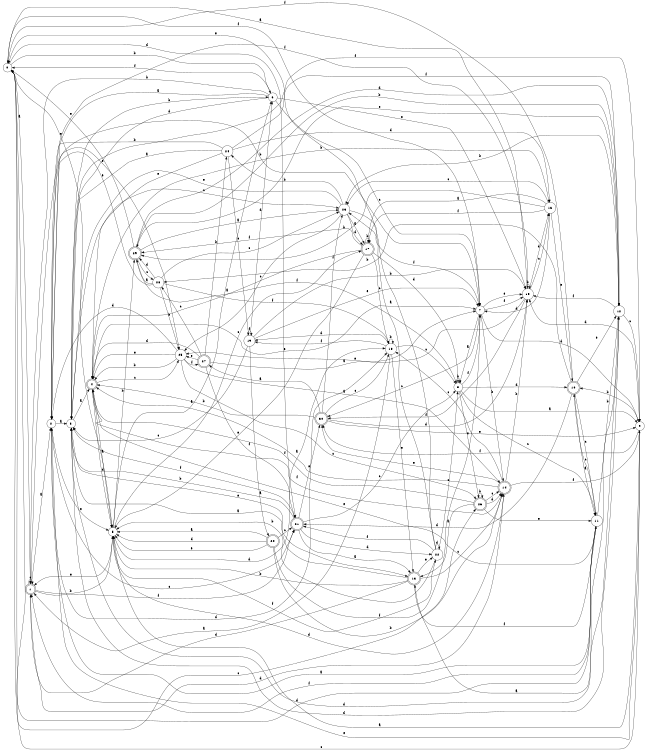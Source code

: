 digraph n25_7 {
__start0 [label="" shape="none"];

rankdir=LR;
size="8,5";

s0 [style="filled", color="black", fillcolor="white" shape="circle", label="0"];
s1 [style="rounded,filled", color="black", fillcolor="white" shape="doublecircle", label="1"];
s2 [style="filled", color="black", fillcolor="white" shape="circle", label="2"];
s3 [style="filled", color="black", fillcolor="white" shape="circle", label="3"];
s4 [style="rounded,filled", color="black", fillcolor="white" shape="doublecircle", label="4"];
s5 [style="filled", color="black", fillcolor="white" shape="circle", label="5"];
s6 [style="filled", color="black", fillcolor="white" shape="circle", label="6"];
s7 [style="filled", color="black", fillcolor="white" shape="circle", label="7"];
s8 [style="filled", color="black", fillcolor="white" shape="circle", label="8"];
s9 [style="filled", color="black", fillcolor="white" shape="circle", label="9"];
s10 [style="rounded,filled", color="black", fillcolor="white" shape="doublecircle", label="10"];
s11 [style="filled", color="black", fillcolor="white" shape="circle", label="11"];
s12 [style="filled", color="black", fillcolor="white" shape="circle", label="12"];
s13 [style="rounded,filled", color="black", fillcolor="white" shape="doublecircle", label="13"];
s14 [style="rounded,filled", color="black", fillcolor="white" shape="doublecircle", label="14"];
s15 [style="filled", color="black", fillcolor="white" shape="circle", label="15"];
s16 [style="filled", color="black", fillcolor="white" shape="circle", label="16"];
s17 [style="rounded,filled", color="black", fillcolor="white" shape="doublecircle", label="17"];
s18 [style="filled", color="black", fillcolor="white" shape="circle", label="18"];
s19 [style="filled", color="black", fillcolor="white" shape="circle", label="19"];
s20 [style="rounded,filled", color="black", fillcolor="white" shape="doublecircle", label="20"];
s21 [style="rounded,filled", color="black", fillcolor="white" shape="doublecircle", label="21"];
s22 [style="filled", color="black", fillcolor="white" shape="circle", label="22"];
s23 [style="filled", color="black", fillcolor="white" shape="circle", label="23"];
s24 [style="filled", color="black", fillcolor="white" shape="circle", label="24"];
s25 [style="filled", color="black", fillcolor="white" shape="circle", label="25"];
s26 [style="rounded,filled", color="black", fillcolor="white" shape="doublecircle", label="26"];
s27 [style="rounded,filled", color="black", fillcolor="white" shape="doublecircle", label="27"];
s28 [style="filled", color="black", fillcolor="white" shape="circle", label="28"];
s29 [style="rounded,filled", color="black", fillcolor="white" shape="doublecircle", label="29"];
s30 [style="rounded,filled", color="black", fillcolor="white" shape="doublecircle", label="30"];
s0 -> s1 [label="a"];
s0 -> s6 [label="b"];
s0 -> s26 [label="c"];
s0 -> s21 [label="d"];
s0 -> s5 [label="e"];
s0 -> s7 [label="f"];
s1 -> s2 [label="a"];
s1 -> s5 [label="b"];
s1 -> s1 [label="c"];
s1 -> s14 [label="d"];
s1 -> s25 [label="e"];
s1 -> s21 [label="f"];
s2 -> s3 [label="a"];
s2 -> s7 [label="b"];
s2 -> s21 [label="c"];
s2 -> s18 [label="d"];
s2 -> s5 [label="e"];
s2 -> s15 [label="f"];
s3 -> s4 [label="a"];
s3 -> s6 [label="b"];
s3 -> s23 [label="c"];
s3 -> s12 [label="d"];
s3 -> s13 [label="e"];
s3 -> s9 [label="f"];
s4 -> s5 [label="a"];
s4 -> s16 [label="b"];
s4 -> s25 [label="c"];
s4 -> s5 [label="d"];
s4 -> s7 [label="e"];
s4 -> s14 [label="f"];
s5 -> s6 [label="a"];
s5 -> s29 [label="b"];
s5 -> s17 [label="c"];
s5 -> s18 [label="d"];
s5 -> s1 [label="e"];
s5 -> s22 [label="f"];
s6 -> s2 [label="a"];
s6 -> s1 [label="b"];
s6 -> s7 [label="c"];
s6 -> s3 [label="d"];
s6 -> s15 [label="e"];
s6 -> s0 [label="f"];
s7 -> s8 [label="a"];
s7 -> s14 [label="b"];
s7 -> s30 [label="c"];
s7 -> s9 [label="d"];
s7 -> s15 [label="e"];
s7 -> s15 [label="f"];
s8 -> s9 [label="a"];
s8 -> s8 [label="b"];
s8 -> s11 [label="c"];
s8 -> s10 [label="d"];
s8 -> s26 [label="e"];
s8 -> s7 [label="f"];
s9 -> s5 [label="a"];
s9 -> s10 [label="b"];
s9 -> s0 [label="c"];
s9 -> s15 [label="d"];
s9 -> s2 [label="e"];
s9 -> s30 [label="f"];
s10 -> s11 [label="a"];
s10 -> s28 [label="b"];
s10 -> s11 [label="c"];
s10 -> s21 [label="d"];
s10 -> s12 [label="e"];
s10 -> s0 [label="f"];
s11 -> s2 [label="a"];
s11 -> s12 [label="b"];
s11 -> s10 [label="c"];
s11 -> s0 [label="d"];
s11 -> s4 [label="e"];
s11 -> s1 [label="f"];
s12 -> s13 [label="a"];
s12 -> s23 [label="b"];
s12 -> s9 [label="c"];
s12 -> s3 [label="d"];
s12 -> s29 [label="e"];
s12 -> s15 [label="f"];
s13 -> s3 [label="a"];
s13 -> s5 [label="b"];
s13 -> s14 [label="c"];
s13 -> s1 [label="d"];
s13 -> s22 [label="e"];
s13 -> s11 [label="f"];
s14 -> s4 [label="a"];
s14 -> s15 [label="b"];
s14 -> s18 [label="c"];
s14 -> s5 [label="d"];
s14 -> s30 [label="e"];
s14 -> s9 [label="f"];
s15 -> s0 [label="a"];
s15 -> s15 [label="b"];
s15 -> s16 [label="c"];
s15 -> s16 [label="d"];
s15 -> s25 [label="e"];
s15 -> s30 [label="f"];
s16 -> s17 [label="a"];
s16 -> s29 [label="b"];
s16 -> s23 [label="c"];
s16 -> s7 [label="d"];
s16 -> s10 [label="e"];
s16 -> s17 [label="f"];
s17 -> s4 [label="a"];
s17 -> s17 [label="b"];
s17 -> s18 [label="c"];
s17 -> s8 [label="d"];
s17 -> s5 [label="e"];
s17 -> s29 [label="f"];
s18 -> s1 [label="a"];
s18 -> s18 [label="b"];
s18 -> s8 [label="c"];
s18 -> s19 [label="d"];
s18 -> s13 [label="e"];
s18 -> s19 [label="f"];
s19 -> s20 [label="a"];
s19 -> s15 [label="b"];
s19 -> s3 [label="c"];
s19 -> s6 [label="d"];
s19 -> s7 [label="e"];
s19 -> s19 [label="f"];
s20 -> s5 [label="a"];
s20 -> s14 [label="b"];
s20 -> s21 [label="c"];
s20 -> s5 [label="d"];
s20 -> s5 [label="e"];
s20 -> s7 [label="f"];
s21 -> s13 [label="a"];
s21 -> s3 [label="b"];
s21 -> s8 [label="c"];
s21 -> s22 [label="d"];
s21 -> s30 [label="e"];
s21 -> s3 [label="f"];
s22 -> s23 [label="a"];
s22 -> s5 [label="b"];
s22 -> s8 [label="c"];
s22 -> s22 [label="d"];
s22 -> s0 [label="e"];
s22 -> s21 [label="f"];
s23 -> s17 [label="a"];
s23 -> s24 [label="b"];
s23 -> s25 [label="c"];
s23 -> s17 [label="d"];
s23 -> s3 [label="e"];
s23 -> s7 [label="f"];
s24 -> s3 [label="a"];
s24 -> s2 [label="b"];
s24 -> s19 [label="c"];
s24 -> s16 [label="d"];
s24 -> s4 [label="e"];
s24 -> s12 [label="f"];
s25 -> s14 [label="a"];
s25 -> s4 [label="b"];
s25 -> s26 [label="c"];
s25 -> s2 [label="d"];
s25 -> s4 [label="e"];
s25 -> s27 [label="f"];
s26 -> s13 [label="a"];
s26 -> s26 [label="b"];
s26 -> s14 [label="c"];
s26 -> s14 [label="d"];
s26 -> s11 [label="e"];
s26 -> s4 [label="f"];
s27 -> s7 [label="a"];
s27 -> s24 [label="b"];
s27 -> s28 [label="c"];
s27 -> s4 [label="d"];
s27 -> s25 [label="e"];
s27 -> s21 [label="f"];
s28 -> s29 [label="a"];
s28 -> s25 [label="b"];
s28 -> s23 [label="c"];
s28 -> s29 [label="d"];
s28 -> s2 [label="e"];
s28 -> s18 [label="f"];
s29 -> s23 [label="a"];
s29 -> s12 [label="b"];
s29 -> s28 [label="c"];
s29 -> s12 [label="d"];
s29 -> s0 [label="e"];
s29 -> s8 [label="f"];
s30 -> s27 [label="a"];
s30 -> s4 [label="b"];
s30 -> s18 [label="c"];
s30 -> s15 [label="d"];
s30 -> s9 [label="e"];
s30 -> s23 [label="f"];

}